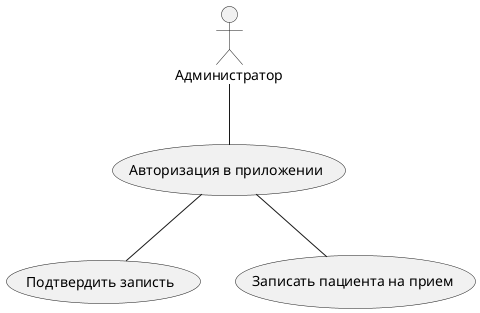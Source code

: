 @startuml
actor "Администратор" as User


    usecase "Авторизация в приложении" as US_Register
    usecase "Подтвердить записть" as UC_Login
    usecase "Записать пациента на прием" as UC_Login1


User -- US_Register
US_Register -- UC_Login
US_Register -- UC_Login1

@enduml
